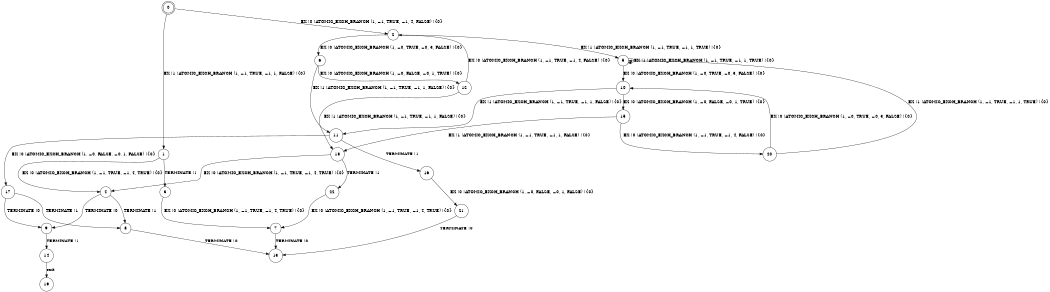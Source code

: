 digraph BCG {
size = "7, 10.5";
center = TRUE;
node [shape = circle];
0 [peripheries = 2];
0 -> 1 [label = "EX !1 !ATOMIC_EXCH_BRANCH (1, +1, TRUE, +1, 1, FALSE) !{0}"];
0 -> 2 [label = "EX !0 !ATOMIC_EXCH_BRANCH (1, +1, TRUE, +1, 4, FALSE) !{0}"];
1 -> 3 [label = "TERMINATE !1"];
1 -> 4 [label = "EX !0 !ATOMIC_EXCH_BRANCH (1, +1, TRUE, +1, 4, TRUE) !{0}"];
2 -> 5 [label = "EX !1 !ATOMIC_EXCH_BRANCH (1, +1, TRUE, +1, 1, TRUE) !{0}"];
2 -> 6 [label = "EX !0 !ATOMIC_EXCH_BRANCH (1, +0, TRUE, +0, 3, FALSE) !{0}"];
3 -> 7 [label = "EX !0 !ATOMIC_EXCH_BRANCH (1, +1, TRUE, +1, 4, TRUE) !{0}"];
4 -> 8 [label = "TERMINATE !1"];
4 -> 9 [label = "TERMINATE !0"];
5 -> 5 [label = "EX !1 !ATOMIC_EXCH_BRANCH (1, +1, TRUE, +1, 1, TRUE) !{0}"];
5 -> 10 [label = "EX !0 !ATOMIC_EXCH_BRANCH (1, +0, TRUE, +0, 3, FALSE) !{0}"];
6 -> 11 [label = "EX !1 !ATOMIC_EXCH_BRANCH (1, +1, TRUE, +1, 1, FALSE) !{0}"];
6 -> 12 [label = "EX !0 !ATOMIC_EXCH_BRANCH (1, +0, FALSE, +0, 1, TRUE) !{0}"];
7 -> 13 [label = "TERMINATE !0"];
8 -> 13 [label = "TERMINATE !0"];
9 -> 14 [label = "TERMINATE !1"];
10 -> 11 [label = "EX !1 !ATOMIC_EXCH_BRANCH (1, +1, TRUE, +1, 1, FALSE) !{0}"];
10 -> 15 [label = "EX !0 !ATOMIC_EXCH_BRANCH (1, +0, FALSE, +0, 1, TRUE) !{0}"];
11 -> 16 [label = "TERMINATE !1"];
11 -> 17 [label = "EX !0 !ATOMIC_EXCH_BRANCH (1, +0, FALSE, +0, 1, FALSE) !{0}"];
12 -> 18 [label = "EX !1 !ATOMIC_EXCH_BRANCH (1, +1, TRUE, +1, 1, FALSE) !{0}"];
12 -> 2 [label = "EX !0 !ATOMIC_EXCH_BRANCH (1, +1, TRUE, +1, 4, FALSE) !{0}"];
14 -> 19 [label = "exit"];
15 -> 18 [label = "EX !1 !ATOMIC_EXCH_BRANCH (1, +1, TRUE, +1, 1, FALSE) !{0}"];
15 -> 20 [label = "EX !0 !ATOMIC_EXCH_BRANCH (1, +1, TRUE, +1, 4, FALSE) !{0}"];
16 -> 21 [label = "EX !0 !ATOMIC_EXCH_BRANCH (1, +0, FALSE, +0, 1, FALSE) !{0}"];
17 -> 8 [label = "TERMINATE !1"];
17 -> 9 [label = "TERMINATE !0"];
18 -> 22 [label = "TERMINATE !1"];
18 -> 4 [label = "EX !0 !ATOMIC_EXCH_BRANCH (1, +1, TRUE, +1, 4, TRUE) !{0}"];
20 -> 5 [label = "EX !1 !ATOMIC_EXCH_BRANCH (1, +1, TRUE, +1, 1, TRUE) !{0}"];
20 -> 10 [label = "EX !0 !ATOMIC_EXCH_BRANCH (1, +0, TRUE, +0, 3, FALSE) !{0}"];
21 -> 13 [label = "TERMINATE !0"];
22 -> 7 [label = "EX !0 !ATOMIC_EXCH_BRANCH (1, +1, TRUE, +1, 4, TRUE) !{0}"];
}
